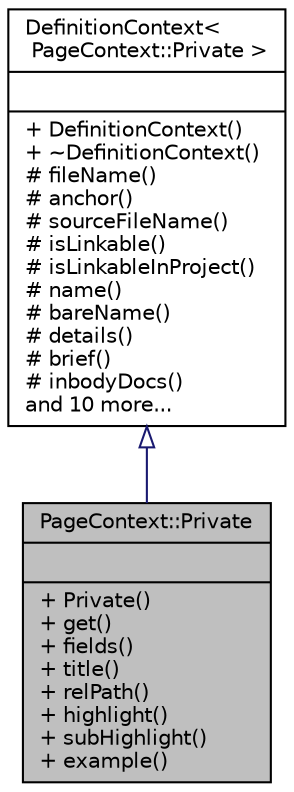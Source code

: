 digraph "PageContext::Private"
{
 // LATEX_PDF_SIZE
  edge [fontname="Helvetica",fontsize="10",labelfontname="Helvetica",labelfontsize="10"];
  node [fontname="Helvetica",fontsize="10",shape=record];
  Node1 [label="{PageContext::Private\n||+ Private()\l+ get()\l+ fields()\l+ title()\l+ relPath()\l+ highlight()\l+ subHighlight()\l+ example()\l}",height=0.2,width=0.4,color="black", fillcolor="grey75", style="filled", fontcolor="black",tooltip=" "];
  Node2 -> Node1 [dir="back",color="midnightblue",fontsize="10",style="solid",arrowtail="onormal",fontname="Helvetica"];
  Node2 [label="{DefinitionContext\<\l PageContext::Private \>\n||+ DefinitionContext()\l+ ~DefinitionContext()\l# fileName()\l# anchor()\l# sourceFileName()\l# isLinkable()\l# isLinkableInProject()\l# name()\l# bareName()\l# details()\l# brief()\l# inbodyDocs()\land 10 more...\l}",height=0.2,width=0.4,color="black", fillcolor="white", style="filled",URL="$classDefinitionContext.html",tooltip=" "];
}
